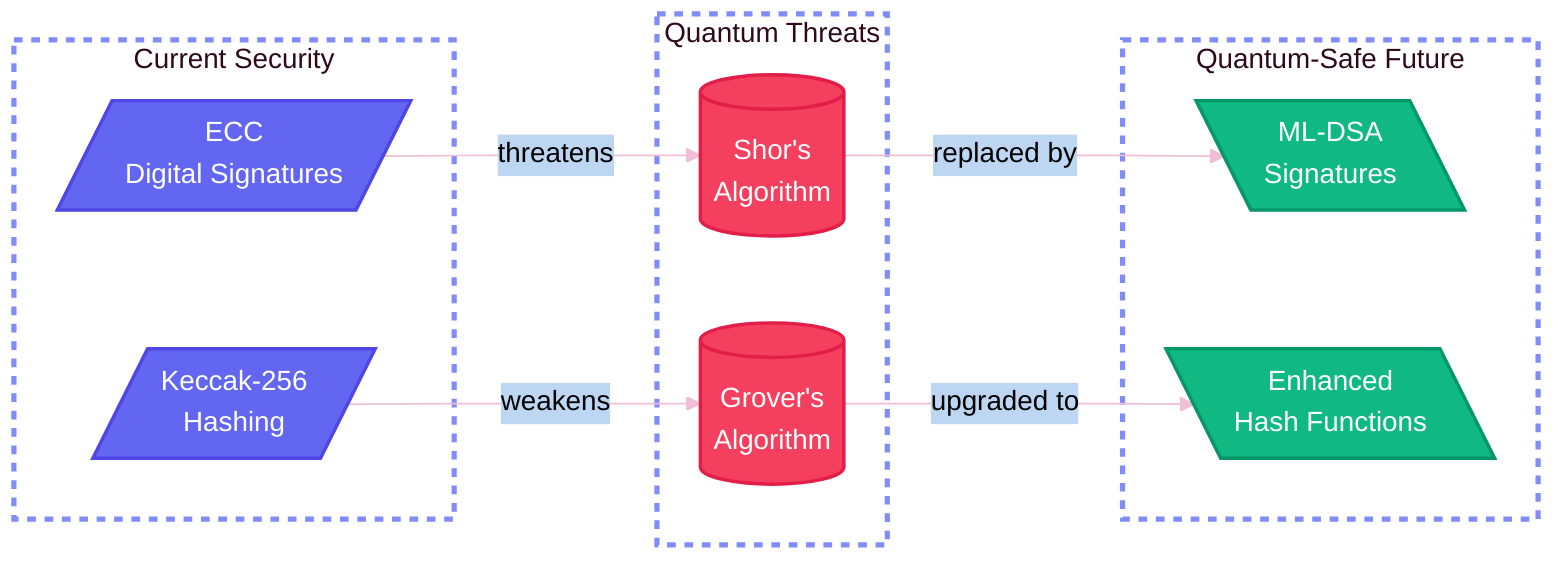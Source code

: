 ---
config:
  theme: base
  themeVariables:
    primaryColor: '#F2BDD6'
    primaryTextColor: '#000000'
    primaryBorderColor: '#F2BDD6'
    lineColor: '#F2BDD6'
    fontSize: '16px'
    secondaryTextColor: '#000000'

    mainBkg: '#F7DBE4'
    secondBkg: '#F7DBE4'
    # --------------- unused ---------------
    background: '#F7DBE4'
---

flowchart LR
  %% Custom styles
  classDef current fill:#6366f1,stroke:#4f46e5,color:white,stroke-width:2px
  classDef threat fill:#f43f5e,stroke:#e11d48,color:white,stroke-width:2px
  classDef solution fill:#10b981,stroke:#059669,color:white,stroke-width:2px
  classDef container fill:none,stroke:#818cf8,stroke-width:3px,stroke-dasharray: 5 5
  
  subgraph Today["Current Security"]
      A[/"ECC<br/>Digital Signatures"/]
      B[/"Keccak-256<br/>Hashing"/]
  end

  subgraph Threat["Quantum Threats"]
      C[("Shor's<br/>Algorithm")]
      D[("Grover's<br/>Algorithm")]
  end

  subgraph Solution["Quantum-Safe Future"]
      E[\ML-DSA<br/>Signatures\]
      F[\Enhanced<br/>Hash Functions\]
  end

  %% Connections with custom styling
  A --> |"threatens"|C
  B --> |"weakens"|D
  C --> |"replaced by"|E
  D --> |"upgraded to"|F

  %% Apply styles
  class A,B current
  class C,D threat
  class E,F solution
  class Today,Threat,Solution container